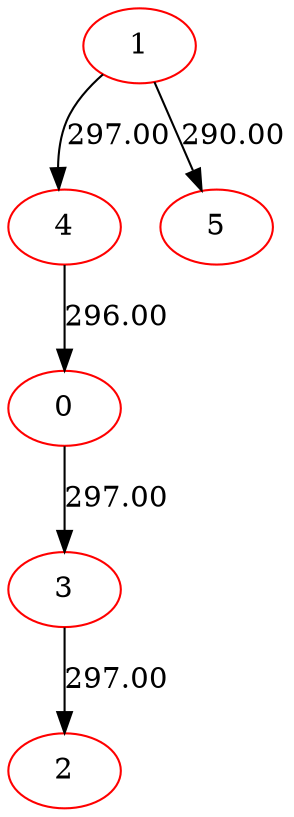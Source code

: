 digraph {
0[color=red]
1[color=red]
2[color=red]
3[color=red]
4[color=red]
5[color=red]
0->3[label=297.00]
4->0[label=296.00]
1->4[label=297.00]
3->2[label=297.00]
1->5[label=290.00]
}